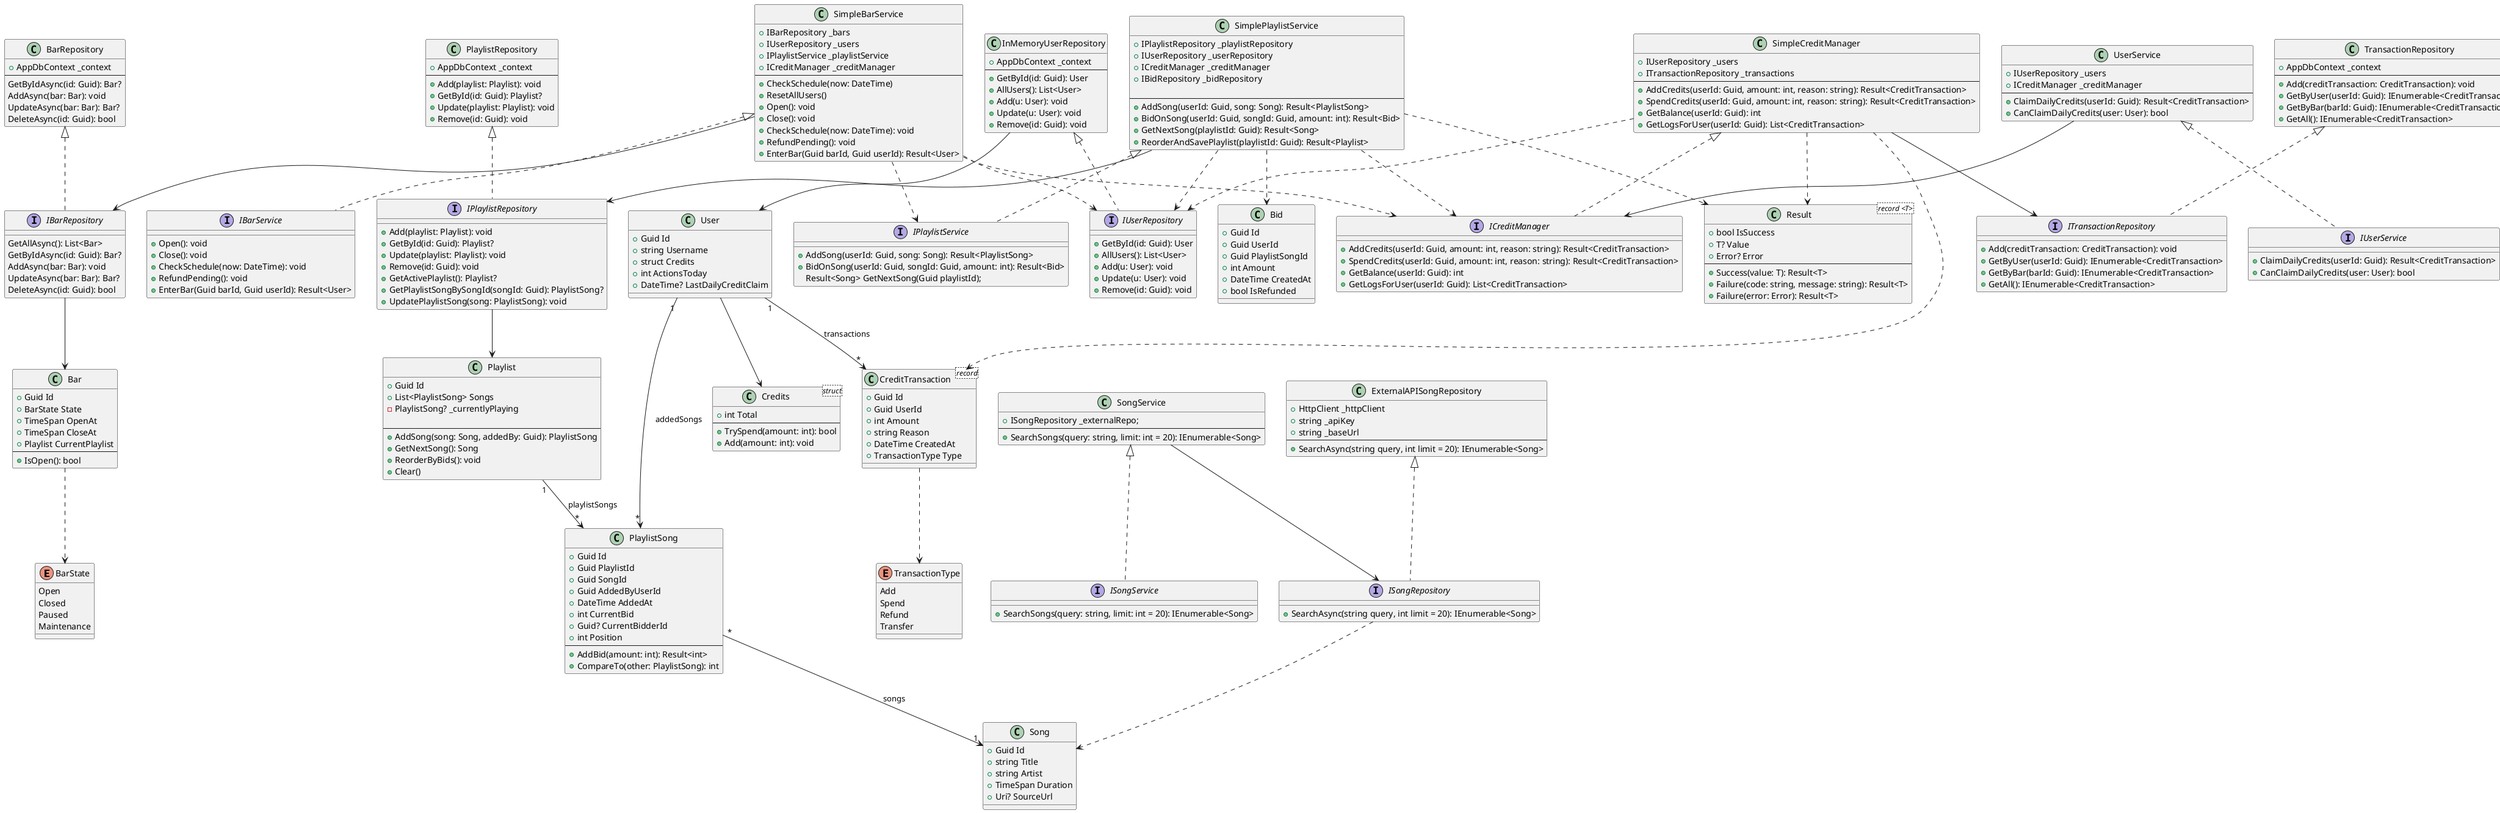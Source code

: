 @startuml Bar_Playlist_Credit_Economy_Simplified

' ===== ENUMS =====
enum BarState {
    Open
    Closed
    Paused
    Maintenance
}

enum TransactionType {
    Add
    Spend
    Refund
    Transfer
}

' ===== INTERFACES =====
interface IBarRepository {
    GetAllAsync(): List<Bar>
    GetByIdAsync(id: Guid): Bar?
    AddAsync(bar: Bar): void
    UpdateAsync(bar: Bar): Bar?
    DeleteAsync(id: Guid): bool
}
interface IUserRepository {
    +GetById(id: Guid): User
    +AllUsers(): List<User>
    +Add(u: User): void
    +Update(u: User): void
    +Remove(id: Guid): void
}

interface ITransactionRepository {
    +Add(creditTransaction: CreditTransaction): void
    +GetByUser(userId: Guid): IEnumerable<CreditTransaction>
    +GetByBar(barId: Guid): IEnumerable<CreditTransaction>
    +GetAll(): IEnumerable<CreditTransaction>
}

interface IPlaylistRepository {
    +Add(playlist: Playlist): void
    +GetById(id: Guid): Playlist? 
    +Update(playlist: Playlist): void
    +Remove(id: Guid): void
    +GetActivePlaylist(): Playlist?
    +GetPlaylistSongBySongId(songId: Guid): PlaylistSong?
    +UpdatePlaylistSong(song: PlaylistSong): void
}

interface ISongRepository {
    +SearchAsync(string query, int limit = 20): IEnumerable<Song>
}

interface ICreditManager {
    +AddCredits(userId: Guid, amount: int, reason: string): Result<CreditTransaction>
    +SpendCredits(userId: Guid, amount: int, reason: string): Result<CreditTransaction>
    +GetBalance(userId: Guid): int
    +GetLogsForUser(userId: Guid): List<CreditTransaction>
}

interface IPlaylistService {
    +AddSong(userId: Guid, song: Song): Result<PlaylistSong>
    +BidOnSong(userId: Guid, songId: Guid, amount: int): Result<Bid>
        Result<Song> GetNextSong(Guid playlistId);
}

interface IBarService {
    +Open(): void
    +Close(): void
    +CheckSchedule(now: DateTime): void
    +RefundPending(): void
    +EnterBar(Guid barId, Guid userId): Result<User>
}

interface ISongService {
    +SearchSongs(query: string, limit: int = 20): IEnumerable<Song>
}

interface IUserService {
    +ClaimDailyCredits(userId: Guid): Result<CreditTransaction>
    +CanClaimDailyCredits(user: User): bool
}

' ===== CLASSES =====
class User {
    +Guid Id
    +string Username
    +struct Credits
    +int ActionsToday
    +DateTime? LastDailyCreditClaim
}

class CreditTransaction<record> {
    +Guid Id
    +Guid UserId
    +int Amount
    +string Reason
    +DateTime CreatedAt
    +TransactionType Type
}

class Song {
    +Guid Id
    +string Title
    +string Artist
    +TimeSpan Duration
    +Uri? SourceUrl
}

class PlaylistSong {
    +Guid Id
    +Guid PlaylistId
    +Guid SongId
    +Guid AddedByUserId
    +DateTime AddedAt
    +int CurrentBid
    +Guid? CurrentBidderId
    +int Position
    --
    +AddBid(amount: int): Result<int>
    +CompareTo(other: PlaylistSong): int
}

class Playlist {
    +Guid Id
    +List<PlaylistSong> Songs
    -PlaylistSong? _currentlyPlaying

    --
    +AddSong(song: Song, addedBy: Guid): PlaylistSong
    +GetNextSong(): Song
    +ReorderByBids(): void
    +Clear()
}

class Bid {
    +Guid Id
    +Guid UserId
    +Guid PlaylistSongId
    +int Amount
    +DateTime CreatedAt
    +bool IsRefunded
}

class Bar {
    +Guid Id
    +BarState State
    +TimeSpan OpenAt
    +TimeSpan CloseAt
    +Playlist CurrentPlaylist
    --
    +IsOpen(): bool
}

class Credits<struct> {
    +int Total
    --
    +TrySpend(amount: int): bool
    +Add(amount: int): void
}

class Result<record <T>> {
    +bool IsSuccess
    +T? Value
    +Error? Error
    --
    +Success(value: T): Result<T>
    +Failure(code: string, message: string): Result<T>
    +Failure(error: Error): Result<T>
}

' ===== IMPLEMENTATIONS =====
class InMemoryUserRepository {
    +AppDbContext _context
    --
    +GetById(id: Guid): User
    +AllUsers(): List<User>
    +Add(u: User): void
    +Update(u: User): void
    +Remove(id: Guid): void
}
class BarRepository {
    +AppDbContext _context
    --
    GetByIdAsync(id: Guid): Bar?
    AddAsync(bar: Bar): void
    UpdateAsync(bar: Bar): Bar?
    DeleteAsync(id: Guid): bool
}

class TransactionRepository {
    +AppDbContext _context
    --
    +Add(creditTransaction: CreditTransaction): void
    +GetByUser(userId: Guid): IEnumerable<CreditTransaction>
    +GetByBar(barId: Guid): IEnumerable<CreditTransaction>
    +GetAll(): IEnumerable<CreditTransaction>
}

class PlaylistRepository {
    +AppDbContext _context
    --
    +Add(playlist: Playlist): void
    +GetById(id: Guid): Playlist?
    +Update(playlist: Playlist): void
    +Remove(id: Guid): void
}

class ExternalAPISongRepository {
    ' For API calls:
    + HttpClient _httpClient
    ' Optional API key or token
    + string _apiKey
    ' API base URL
    + string _baseUrl
    --
    +SearchAsync(string query, int limit = 20): IEnumerable<Song>
}

class SimpleCreditManager {
    +IUserRepository _users
    +ITransactionRepository _transactions
    --
    +AddCredits(userId: Guid, amount: int, reason: string): Result<CreditTransaction>
    +SpendCredits(userId: Guid, amount: int, reason: string): Result<CreditTransaction>
    +GetBalance(userId: Guid): int
    +GetLogsForUser(userId: Guid): List<CreditTransaction>
}

class SimplePlaylistService {
    +IPlaylistRepository _playlistRepository
    +IUserRepository _userRepository
    +ICreditManager _creditManager
    +IBidRepository _bidRepository

    --
    +AddSong(userId: Guid, song: Song): Result<PlaylistSong>
    +BidOnSong(userId: Guid, songId: Guid, amount: int): Result<Bid>
     +GetNextSong(playlistId: Guid): Result<Song>
    +ReorderAndSavePlaylist(playlistId: Guid): Result<Playlist>
}

class SimpleBarService {
    +IBarRepository _bars
    +IUserRepository _users
    +IPlaylistService _playlistService
    +ICreditManager _creditManager
    --
    +CheckSchedule(now: DateTime)
    +ResetAllUsers()
    +Open(): void
    +Close(): void
    +CheckSchedule(now: DateTime): void
    +RefundPending(): void
    +EnterBar(Guid barId, Guid userId): Result<User>
}

class SongService {
    +ISongRepository _externalRepo;
    --
    +SearchSongs(query: string, limit: int = 20): IEnumerable<Song>
}

class UserService {
    +IUserRepository _users
    +ICreditManager _creditManager
    --
    +ClaimDailyCredits(userId: Guid): Result<CreditTransaction>
    +CanClaimDailyCredits(user: User): bool
}

' ===== RELATIONSHIPS =====
User "1" --> "*" CreditTransaction : transactions
User "1" --> "*" PlaylistSong : addedSongs
Playlist "1" --> "*" PlaylistSong : playlistSongs
PlaylistSong "*" --> "1" Song : songs

'===== INTERFACE IMPLEMENTATIONS (concrete candidates) =====
SimpleBarService <|.. IBarService
BarRepository <|.. IBarRepository
SimpleCreditManager <|.. ICreditManager
SimplePlaylistService <|.. IPlaylistService
InMemoryUserRepository <|.. IUserRepository
TransactionRepository <|.. ITransactionRepository
PlaylistRepository <|.. IPlaylistRepository
ExternalAPISongRepository <|.. ISongRepository
SongService <|.. ISongService
UserService <|.. IUserService

' ===== USAGE DEPENDENCIES =====
IBarRepository --> Bar
SimpleBarService --> IBarRepository
SimplePlaylistService --> IPlaylistRepository
InMemoryUserRepository --> User
User --> Credits
SimpleCreditManager --> ITransactionRepository
IPlaylistRepository --> Playlist
SongService --> ISongRepository
UserService --> ICreditManager

' ===== WEAKER DEPENDENCIES =====
SimpleCreditManager ..> IUserRepository
SimpleCreditManager ..> Result
SimpleCreditManager ..> CreditTransaction

SimplePlaylistService ..> ICreditManager
SimplePlaylistService ..> IUserRepository
SimplePlaylistService ..> Result
SimplePlaylistService ..> Bid

SimpleBarService ..> IPlaylistService
SimpleBarService ..> ICreditManager
SimpleBarService ..> IUserRepository

CreditTransaction ..> TransactionType
Bar ..> BarState

ISongRepository ..> Song

@enduml
